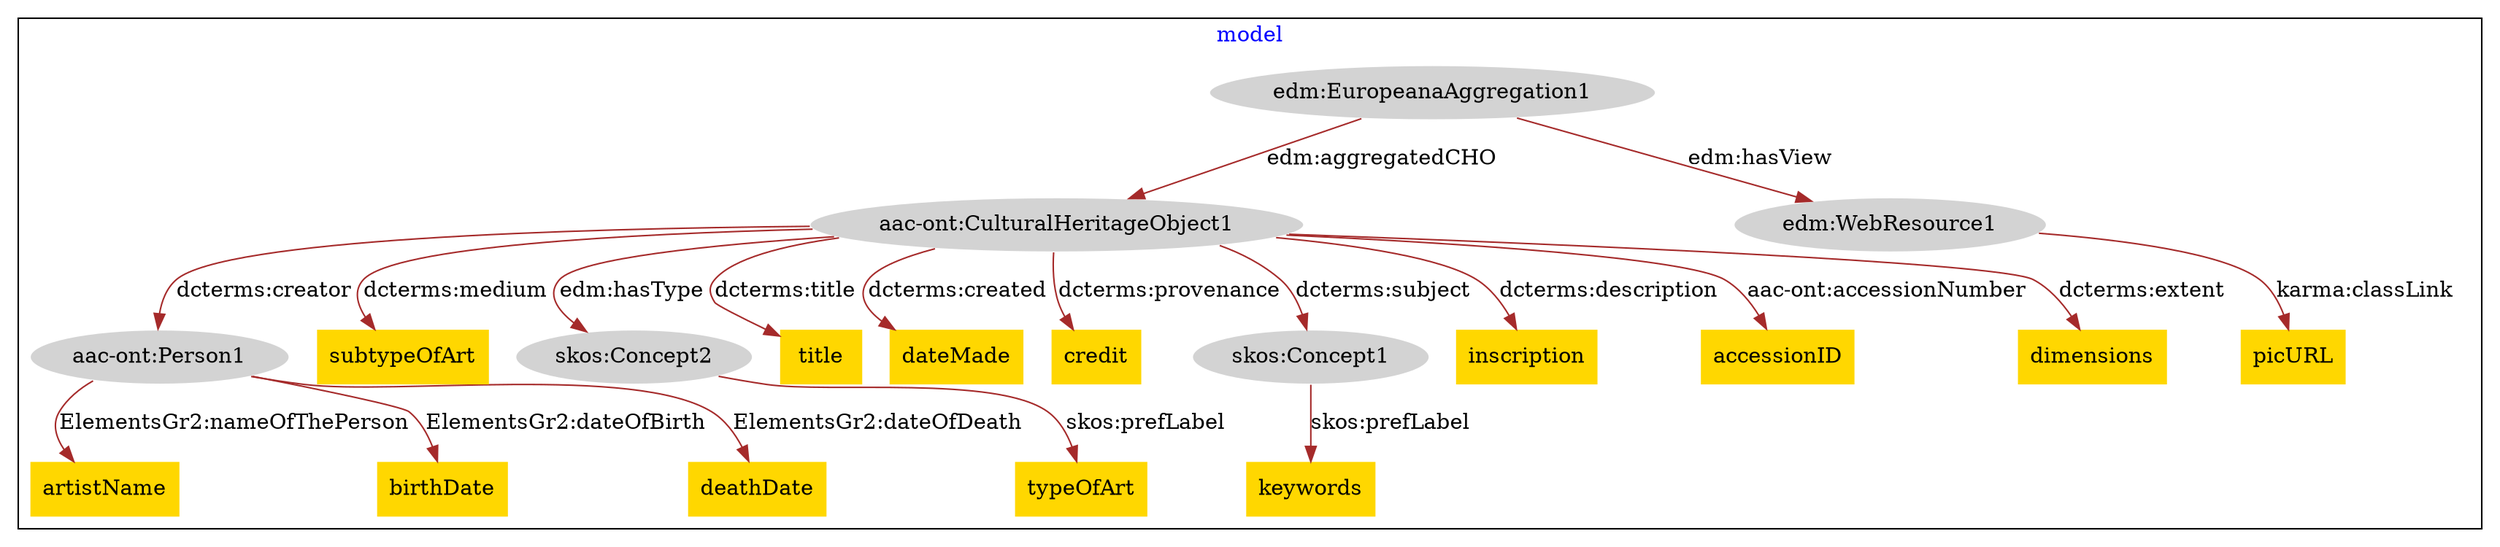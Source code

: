 digraph n0 {
fontcolor="blue"
remincross="true"
subgraph cluster {
label="model"
"aac-ont:Person1"[style="filled",color="white",fillcolor="lightgray",label="aac-ont:Person1"];
"artistName"[shape="plaintext",style="filled",fillcolor="gold",label="artistName"];
"birthDate"[shape="plaintext",style="filled",fillcolor="gold",label="birthDate"];
"deathDate"[shape="plaintext",style="filled",fillcolor="gold",label="deathDate"];
"aac-ont:CulturalHeritageObject1"[style="filled",color="white",fillcolor="lightgray",label="aac-ont:CulturalHeritageObject1"];
"subtypeOfArt"[shape="plaintext",style="filled",fillcolor="gold",label="subtypeOfArt"];
"skos:Concept2"[style="filled",color="white",fillcolor="lightgray",label="skos:Concept2"];
"typeOfArt"[shape="plaintext",style="filled",fillcolor="gold",label="typeOfArt"];
"title"[shape="plaintext",style="filled",fillcolor="gold",label="title"];
"dateMade"[shape="plaintext",style="filled",fillcolor="gold",label="dateMade"];
"credit"[shape="plaintext",style="filled",fillcolor="gold",label="credit"];
"skos:Concept1"[style="filled",color="white",fillcolor="lightgray",label="skos:Concept1"];
"keywords"[shape="plaintext",style="filled",fillcolor="gold",label="keywords"];
"inscription"[shape="plaintext",style="filled",fillcolor="gold",label="inscription"];
"accessionID"[shape="plaintext",style="filled",fillcolor="gold",label="accessionID"];
"edm:WebResource1"[style="filled",color="white",fillcolor="lightgray",label="edm:WebResource1"];
"picURL"[shape="plaintext",style="filled",fillcolor="gold",label="picURL"];
"dimensions"[shape="plaintext",style="filled",fillcolor="gold",label="dimensions"];
"edm:EuropeanaAggregation1"[style="filled",color="white",fillcolor="lightgray",label="edm:EuropeanaAggregation1"];
}
"aac-ont:Person1" -> "artistName"[color="brown",fontcolor="black",label="ElementsGr2:nameOfThePerson"];
"aac-ont:Person1" -> "birthDate"[color="brown",fontcolor="black",label="ElementsGr2:dateOfBirth"];
"aac-ont:Person1" -> "deathDate"[color="brown",fontcolor="black",label="ElementsGr2:dateOfDeath"];
"aac-ont:CulturalHeritageObject1" -> "subtypeOfArt"[color="brown",fontcolor="black",label="dcterms:medium"];
"skos:Concept2" -> "typeOfArt"[color="brown",fontcolor="black",label="skos:prefLabel"];
"aac-ont:CulturalHeritageObject1" -> "title"[color="brown",fontcolor="black",label="dcterms:title"];
"aac-ont:CulturalHeritageObject1" -> "dateMade"[color="brown",fontcolor="black",label="dcterms:created"];
"aac-ont:CulturalHeritageObject1" -> "credit"[color="brown",fontcolor="black",label="dcterms:provenance"];
"skos:Concept1" -> "keywords"[color="brown",fontcolor="black",label="skos:prefLabel"];
"aac-ont:CulturalHeritageObject1" -> "inscription"[color="brown",fontcolor="black",label="dcterms:description"];
"aac-ont:CulturalHeritageObject1" -> "accessionID"[color="brown",fontcolor="black",label="aac-ont:accessionNumber"];
"edm:WebResource1" -> "picURL"[color="brown",fontcolor="black",label="karma:classLink"];
"aac-ont:CulturalHeritageObject1" -> "dimensions"[color="brown",fontcolor="black",label="dcterms:extent"];
"edm:EuropeanaAggregation1" -> "aac-ont:CulturalHeritageObject1"[color="brown",fontcolor="black",label="edm:aggregatedCHO"];
"edm:EuropeanaAggregation1" -> "edm:WebResource1"[color="brown",fontcolor="black",label="edm:hasView"];
"aac-ont:CulturalHeritageObject1" -> "aac-ont:Person1"[color="brown",fontcolor="black",label="dcterms:creator"];
"aac-ont:CulturalHeritageObject1" -> "skos:Concept1"[color="brown",fontcolor="black",label="dcterms:subject"];
"aac-ont:CulturalHeritageObject1" -> "skos:Concept2"[color="brown",fontcolor="black",label="edm:hasType"];
}
